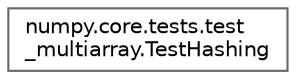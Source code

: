 digraph "Graphical Class Hierarchy"
{
 // LATEX_PDF_SIZE
  bgcolor="transparent";
  edge [fontname=Helvetica,fontsize=10,labelfontname=Helvetica,labelfontsize=10];
  node [fontname=Helvetica,fontsize=10,shape=box,height=0.2,width=0.4];
  rankdir="LR";
  Node0 [id="Node000000",label="numpy.core.tests.test\l_multiarray.TestHashing",height=0.2,width=0.4,color="grey40", fillcolor="white", style="filled",URL="$da/de8/classnumpy_1_1core_1_1tests_1_1test__multiarray_1_1TestHashing.html",tooltip=" "];
}
